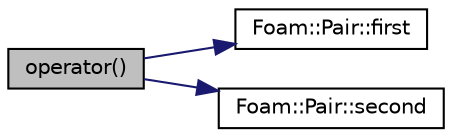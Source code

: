digraph "operator()"
{
  bgcolor="transparent";
  edge [fontname="Helvetica",fontsize="10",labelfontname="Helvetica",labelfontsize="10"];
  node [fontname="Helvetica",fontsize="10",shape=record];
  rankdir="LR";
  Node2 [label="operator()",height=0.2,width=0.4,color="black", fillcolor="grey75", style="filled", fontcolor="black"];
  Node2 -> Node3 [color="midnightblue",fontsize="10",style="solid",fontname="Helvetica"];
  Node3 [label="Foam::Pair::first",height=0.2,width=0.4,color="black",URL="$a28793.html#af9a77dbc46937c80ca5fceef711c7628",tooltip="Return first. "];
  Node2 -> Node4 [color="midnightblue",fontsize="10",style="solid",fontname="Helvetica"];
  Node4 [label="Foam::Pair::second",height=0.2,width=0.4,color="black",URL="$a28793.html#a8830e4ad5e9523343cc9288f59931b5f",tooltip="Return second. "];
}

